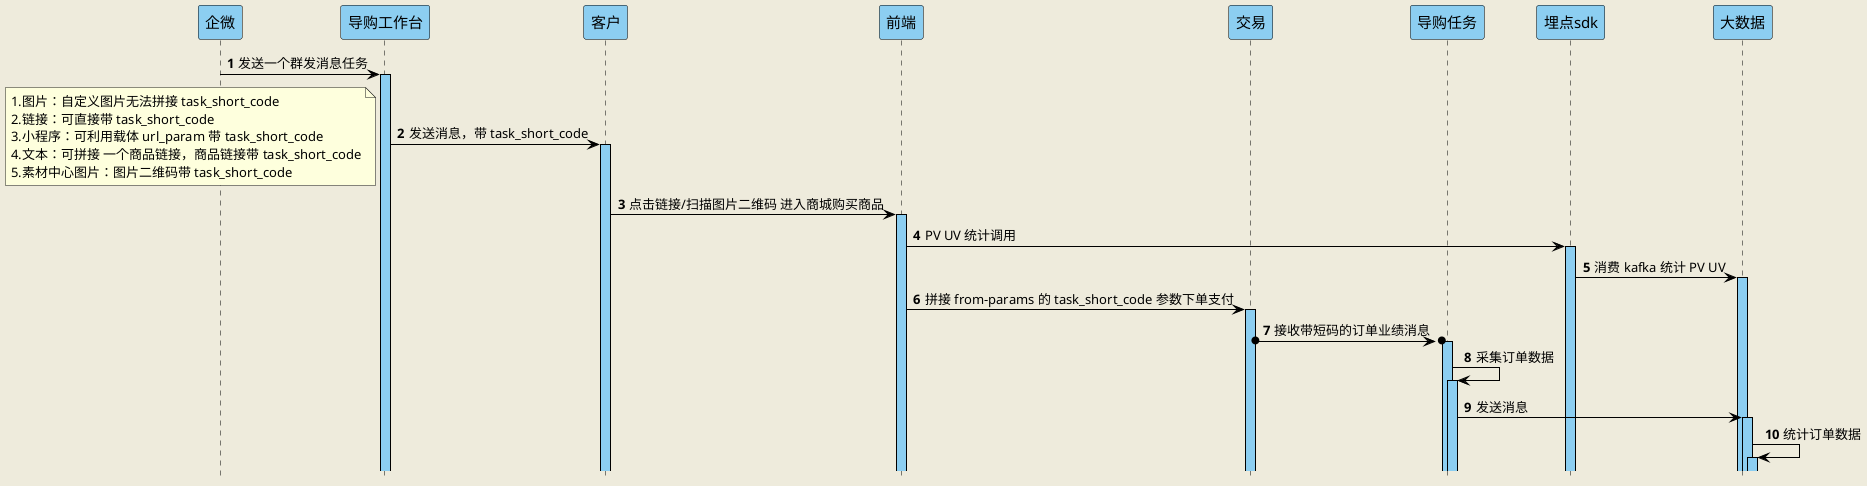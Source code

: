 @startuml
'https://plantuml.com/sequence-diagram
hide footbox
skinparam backgroundColor #EEEBDC
autoActivate on
autonumber

skinparam sequence {
ArrowColor black
ActorBorderColor black
LifeLineBorderColor black
LifeLineBackgroundColor #8CCEF1

ParticipantBorderColor black
ParticipantBackgroundColor #8CCEF1
'ParticipantFontName Impact
ParticipantFontSize 15
ParticipantFontColor black

ActorBackgroundColor #8CCEF1
ActorFontColor black
ActorFontSize 15
ActorFontName Aapex
}

Participant 企微
Participant 导购工作台
Participant 客户
Participant 前端
Participant 交易
Participant 导购任务
Participant 埋点sdk
Participant 大数据

企微 -> 导购工作台 : 发送一个群发消息任务

导购工作台 -> 客户 : 发送消息，带 task_short_code
note left
    1.图片：自定义图片无法拼接 task_short_code
    2.链接：可直接带 task_short_code
    3.小程序：可利用载体 url_param 带 task_short_code
    4.文本：可拼接 一个商品链接，商品链接带 task_short_code
    5.素材中心图片：图片二维码带 task_short_code
end note

客户 -> 前端 : 点击链接/扫描图片二维码 进入商城购买商品

前端 -> 埋点sdk : PV UV 统计调用

埋点sdk -> 大数据 : 消费 kafka 统计 PV UV

前端 -> 交易 : 拼接 from-params 的 task_short_code 参数下单支付

交易 o->o 导购任务 : 接收带短码的订单业绩消息

导购任务 -> 导购任务 : 采集订单数据

导购任务 -> 大数据 : 发送消息

大数据 -> 大数据 : 统计订单数据


@enduml